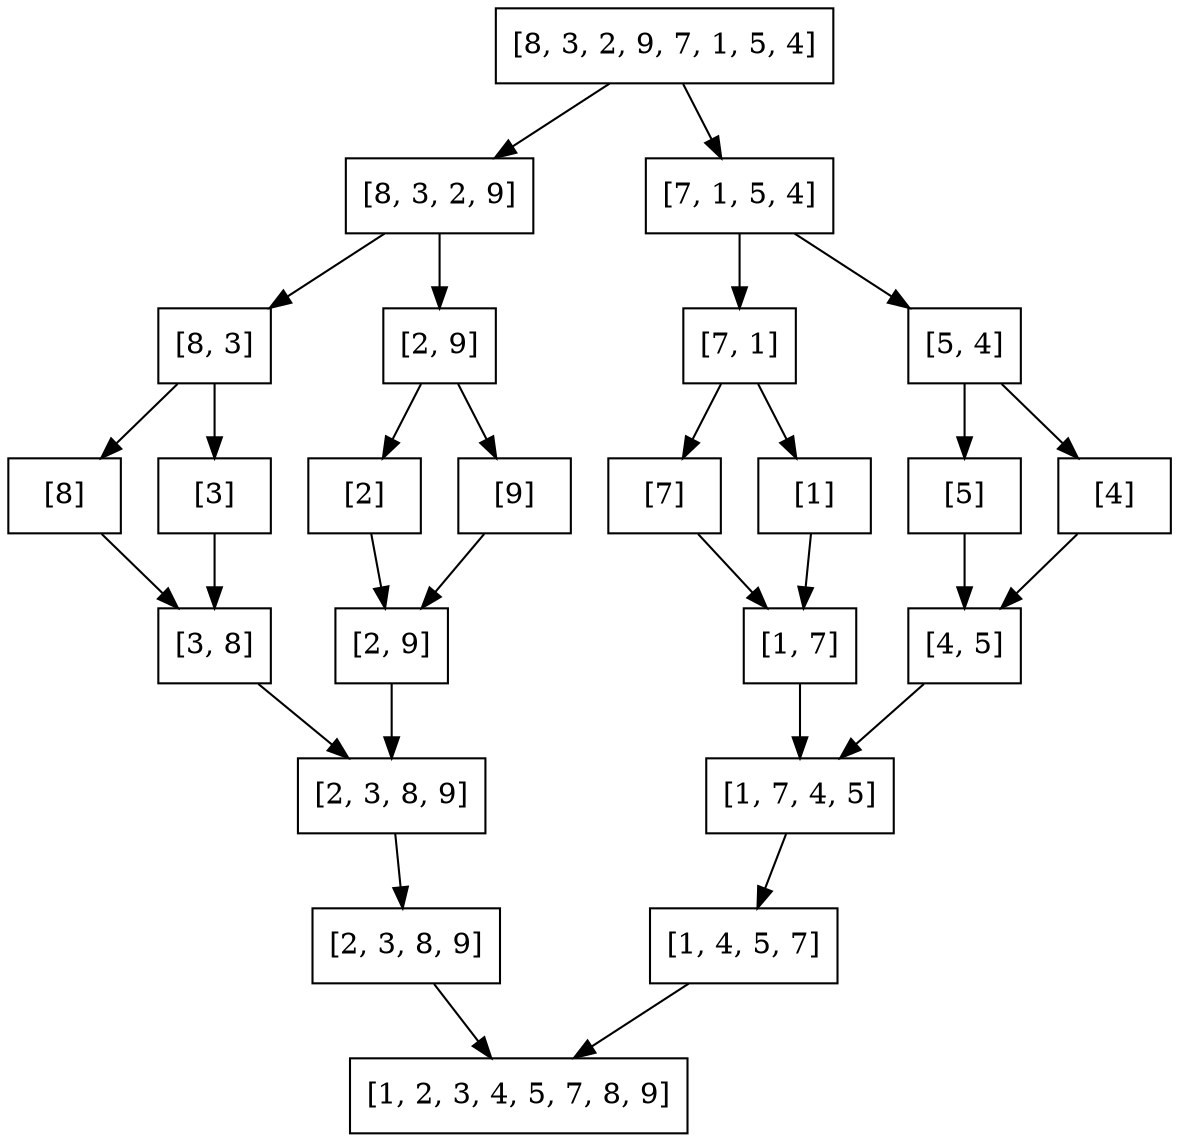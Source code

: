 digraph MergeSort {
    node [shape=box];

    node0 [label="[8, 3, 2, 9, 7, 1, 5, 4]"];
    node1 [label="[8, 3, 2, 9]"];
    node2 [label="[7, 1, 5, 4]"];
    node3 [label="[8, 3]"];
    node4 [label="[2, 9]"];
    node5 [label="[7, 1]"];
    node6 [label="[5, 4]"];
    node7 [label="[8]"];
    node8 [label="[3]"];
    node9 [label="[2]"];
    node10 [label="[9]"];
    node11 [label="[7]"];
    node12 [label="[1]"];
    node13 [label="[5]"];
    node14 [label="[4]"];
    node15 [label="[3, 8]"];
    node16 [label="[2, 9]"];
    node17 [label="[1, 7]"];
    node18 [label="[4, 5]"];
    node19 [label="[2, 3, 8, 9]"];
    node20 [label="[1, 7, 4, 5]"];
    node21 [label="[2, 3, 8, 9]"];
    node22 [label="[1, 4, 5, 7]"];
    node23 [label="[1, 2, 3, 4, 5, 7, 8, 9]"];

    node0 -> node1;
    node0 -> node2;
    node1 -> node3;
    node1 -> node4;
    node2 -> node5;
    node2 -> node6;
    node3 -> node7;
    node3 -> node8;
    node4 -> node9;
    node4 -> node10;
    node5 -> node11;
    node5 -> node12;
    node6 -> node13;
    node6 -> node14;
    node7 -> node15;
    node8 -> node15;
    node9 -> node16;
    node10 -> node16;
    node11 -> node17;
    node12 -> node17;
    node13 -> node18;
    node14 -> node18;
    node15 -> node19;
    node16 -> node19;
    node17 -> node20;
    node18 -> node20;
    node19 -> node21;
    node20 -> node22;
    node21 -> node23;
    node22 -> node23;
}